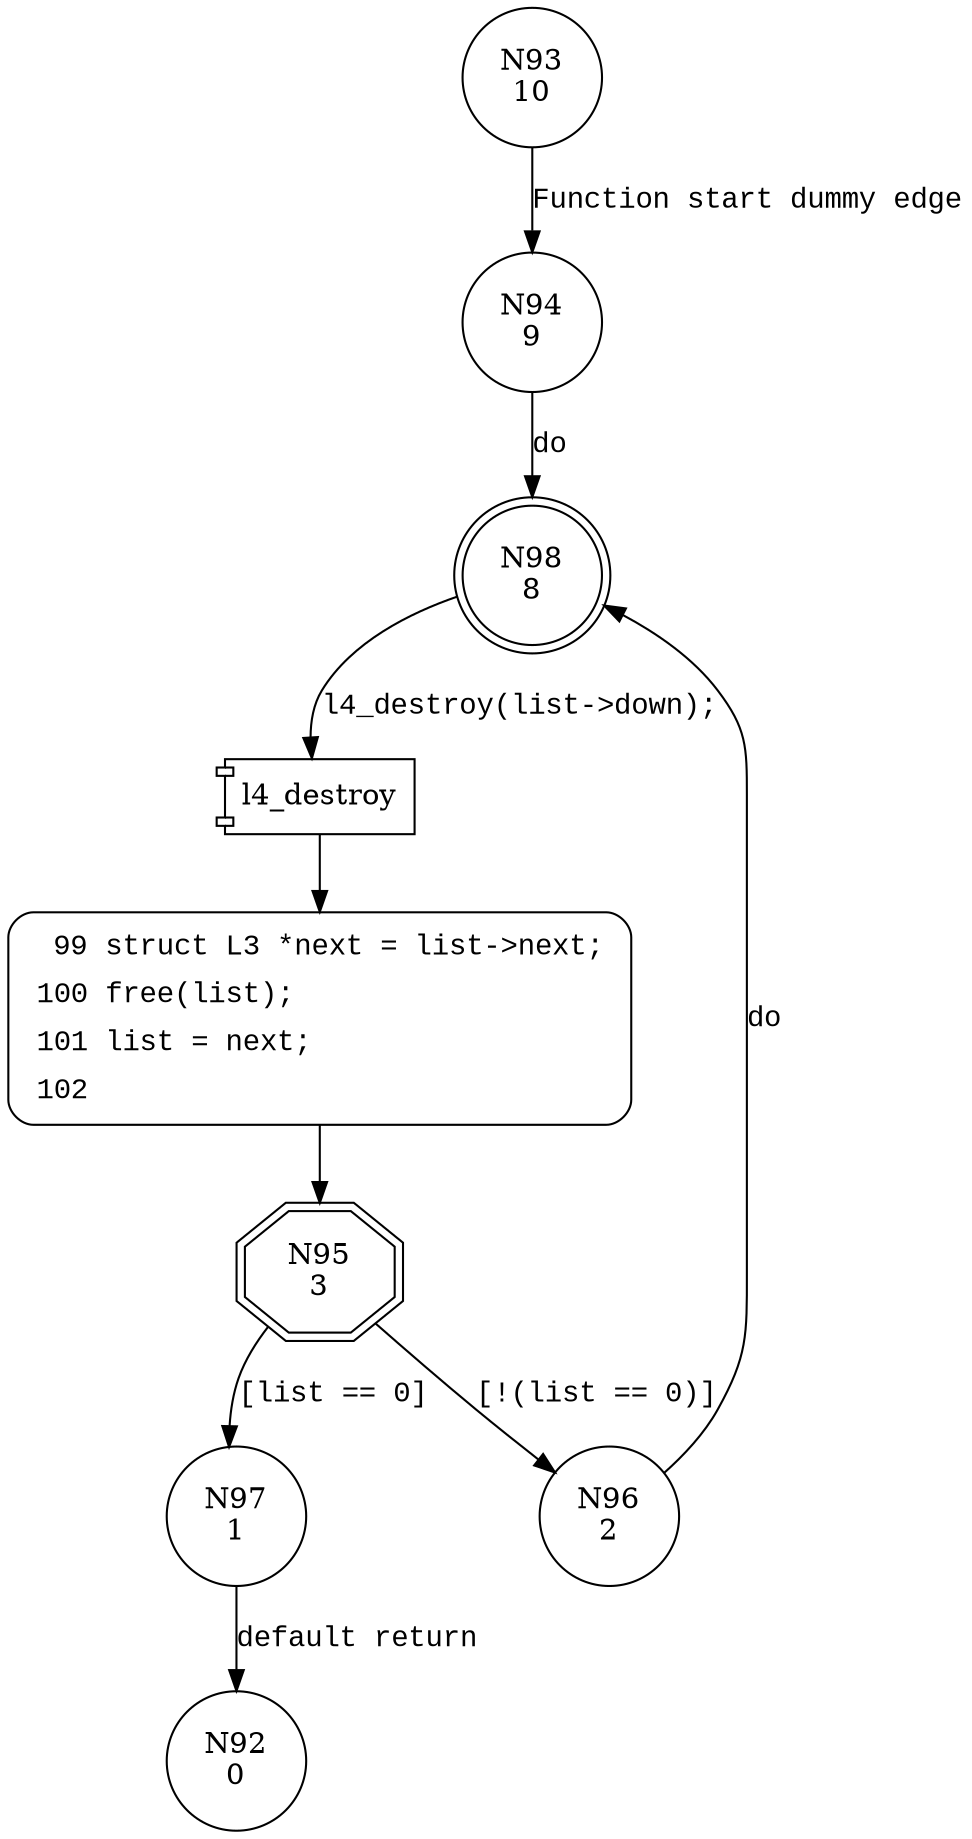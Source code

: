 digraph l3_destroy {
93 [shape="circle" label="N93\n10"]
94 [shape="circle" label="N94\n9"]
98 [shape="doublecircle" label="N98\n8"]
99 [shape="circle" label="N99\n7"]
95 [shape="doubleoctagon" label="N95\n3"]
97 [shape="circle" label="N97\n1"]
96 [shape="circle" label="N96\n2"]
92 [shape="circle" label="N92\n0"]
99 [style="filled,bold" penwidth="1" fillcolor="white" fontname="Courier New" shape="Mrecord" label=<<table border="0" cellborder="0" cellpadding="3" bgcolor="white"><tr><td align="right">99</td><td align="left">struct L3 *next = list-&gt;next;</td></tr><tr><td align="right">100</td><td align="left">free(list);</td></tr><tr><td align="right">101</td><td align="left">list = next;</td></tr><tr><td align="right">102</td><td align="left"></td></tr></table>>]
99 -> 95[label=""]
93 -> 94 [label="Function start dummy edge" fontname="Courier New"]
100003 [shape="component" label="l4_destroy"]
98 -> 100003 [label="l4_destroy(list->down);" fontname="Courier New"]
100003 -> 99 [label="" fontname="Courier New"]
95 -> 97 [label="[list == 0]" fontname="Courier New"]
95 -> 96 [label="[!(list == 0)]" fontname="Courier New"]
97 -> 92 [label="default return" fontname="Courier New"]
94 -> 98 [label="do" fontname="Courier New"]
96 -> 98 [label="do" fontname="Courier New"]
}